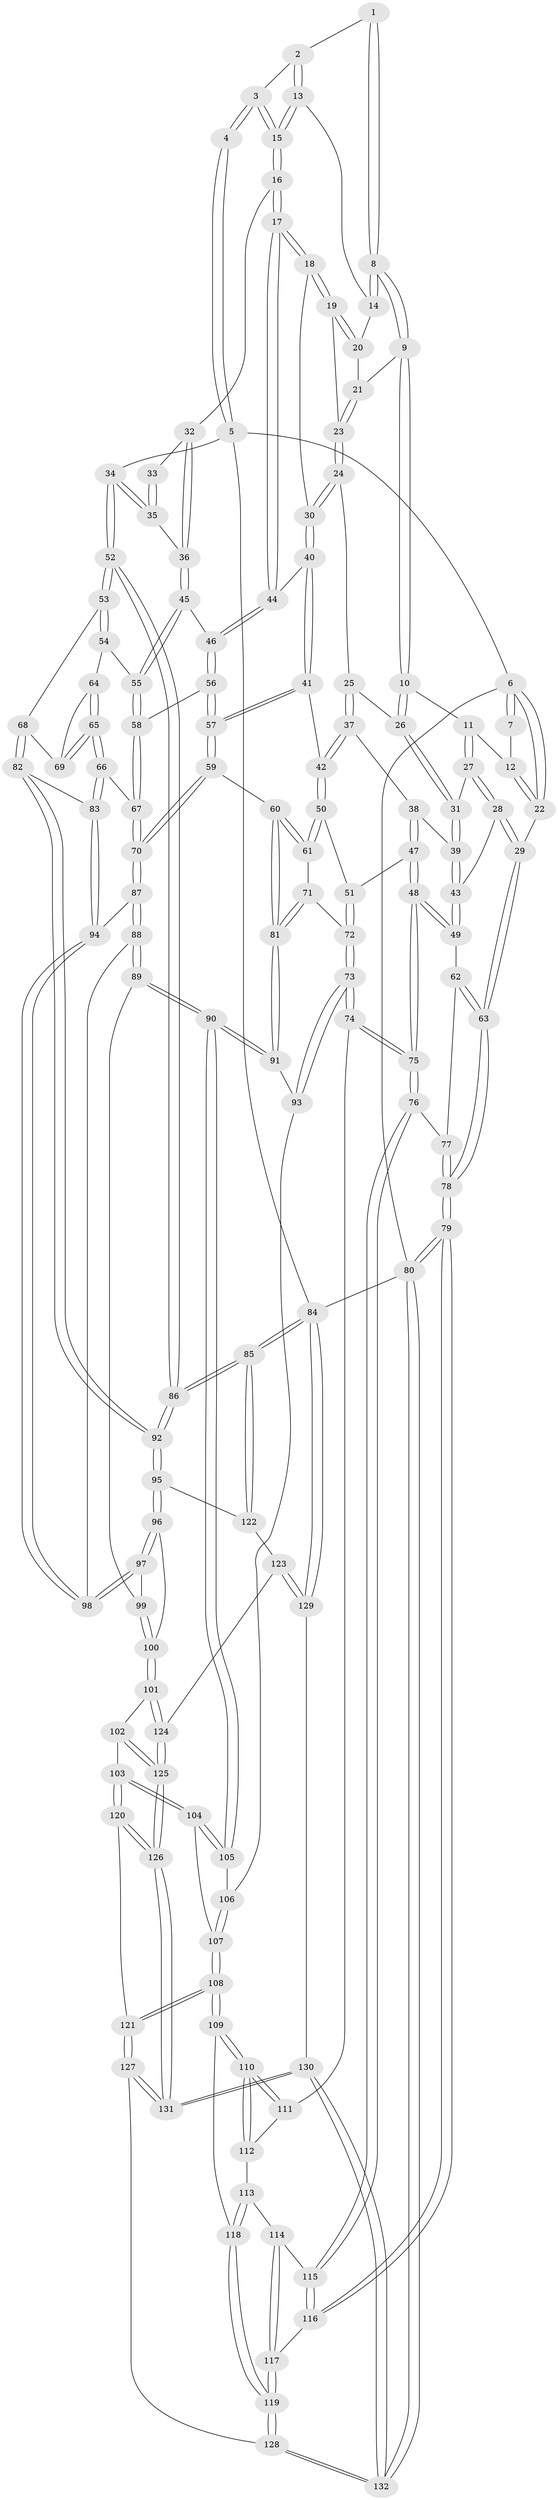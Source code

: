 // coarse degree distribution, {2: 0.06060606060606061, 3: 0.4090909090909091, 4: 0.5, 5: 0.015151515151515152, 6: 0.015151515151515152}
// Generated by graph-tools (version 1.1) at 2025/38/03/04/25 23:38:33]
// undirected, 132 vertices, 327 edges
graph export_dot {
  node [color=gray90,style=filled];
  1 [pos="+0.2445550899843135+0"];
  2 [pos="+0.5548174447951619+0"];
  3 [pos="+0.799180184399726+0"];
  4 [pos="+1+0"];
  5 [pos="+1+0"];
  6 [pos="+0+0"];
  7 [pos="+0.20841081948165693+0"];
  8 [pos="+0.3077029464272435+0.06488653336022951"];
  9 [pos="+0.30770138348745213+0.06511012879139416"];
  10 [pos="+0.21687515992180206+0.12004213619260713"];
  11 [pos="+0.16933516997637302+0.09648101210079943"];
  12 [pos="+0.15883721166412476+0.08686644337188805"];
  13 [pos="+0.5419408677171379+0"];
  14 [pos="+0.5112171514312495+0"];
  15 [pos="+0.665971424732639+0.1757658448936473"];
  16 [pos="+0.6663665793218531+0.1802773003346667"];
  17 [pos="+0.6401171632121361+0.2084807666480499"];
  18 [pos="+0.5140676063459555+0.15350247129895592"];
  19 [pos="+0.4940414081081614+0.09422636831254869"];
  20 [pos="+0.4917305142959705+0.03721965027976768"];
  21 [pos="+0.3251659787572805+0.08024729289644604"];
  22 [pos="+0+0.047933048565877844"];
  23 [pos="+0.3472980332251862+0.11377757980856315"];
  24 [pos="+0.37279407524090835+0.20259189278681236"];
  25 [pos="+0.2995629060718782+0.23122744786914218"];
  26 [pos="+0.21942282692306844+0.19077817179166934"];
  27 [pos="+0.09297521827048222+0.20883999869480244"];
  28 [pos="+0+0.21387298469467642"];
  29 [pos="+0+0.13026680088908274"];
  30 [pos="+0.40632537987122314+0.2197768260684086"];
  31 [pos="+0.17537614295295767+0.23444789086036383"];
  32 [pos="+0.7586731482239949+0.16423334154618174"];
  33 [pos="+0.8500356193378378+0.09645549099438916"];
  34 [pos="+1+0.219711135491666"];
  35 [pos="+0.9249644263530521+0.27684095970217965"];
  36 [pos="+0.8711582345733839+0.3134276539533567"];
  37 [pos="+0.29494153209817503+0.2524466191251191"];
  38 [pos="+0.25828126878007657+0.33378661450684644"];
  39 [pos="+0.1773135240602643+0.2709615246259312"];
  40 [pos="+0.42421910645720456+0.29421515792777986"];
  41 [pos="+0.4071541830544062+0.35211721527178985"];
  42 [pos="+0.394087871736503+0.3676176806567085"];
  43 [pos="+0.09321141635514396+0.3698077198167053"];
  44 [pos="+0.6349960637654646+0.2852161138926591"];
  45 [pos="+0.8574128334334173+0.33823527046952107"];
  46 [pos="+0.6352041994890087+0.28608811306803045"];
  47 [pos="+0.2739281699944404+0.3989996645442146"];
  48 [pos="+0.2572588038224269+0.41547328316752274"];
  49 [pos="+0.09565934726593929+0.3755905849574001"];
  50 [pos="+0.3882578560266247+0.3764766878753891"];
  51 [pos="+0.3313688834406151+0.39391835432022554"];
  52 [pos="+1+0.4363469718190379"];
  53 [pos="+1+0.4615807126265046"];
  54 [pos="+0.8821292797324638+0.3931644342991727"];
  55 [pos="+0.8572620587447302+0.3517088295945392"];
  56 [pos="+0.631776507696303+0.31284504458358803"];
  57 [pos="+0.5979229996946877+0.3940432673443274"];
  58 [pos="+0.7697717650647629+0.42404036769368186"];
  59 [pos="+0.5937013882955878+0.4657152294097321"];
  60 [pos="+0.5493870565042908+0.47931382799793293"];
  61 [pos="+0.4506824465958768+0.47566695813654325"];
  62 [pos="+0.07784430227468887+0.43960571762038086"];
  63 [pos="+0+0.5421211732011649"];
  64 [pos="+0.8816001754866994+0.39675341305327555"];
  65 [pos="+0.8368210830279524+0.533090536716532"];
  66 [pos="+0.8303578443291482+0.5395392665973717"];
  67 [pos="+0.7525665287328496+0.49144805539769"];
  68 [pos="+0.9803237577246029+0.5069264168623445"];
  69 [pos="+0.9227721352269007+0.5055666556656554"];
  70 [pos="+0.640710959505269+0.5190160112354957"];
  71 [pos="+0.4353434488904035+0.4983234135745933"];
  72 [pos="+0.37602836835403586+0.5477662960092816"];
  73 [pos="+0.317049339125518+0.6333268420451665"];
  74 [pos="+0.3114559612496561+0.6333573139940454"];
  75 [pos="+0.22216339029979645+0.6169190960156674"];
  76 [pos="+0.1872984229015238+0.6305730019308498"];
  77 [pos="+0.15242211710490292+0.6181119773621171"];
  78 [pos="+0+0.649409354740708"];
  79 [pos="+0+0.8310021478758207"];
  80 [pos="+0+1"];
  81 [pos="+0.48564398135654596+0.6006970406329497"];
  82 [pos="+0.9341796443770392+0.6111198852883137"];
  83 [pos="+0.8372575631297938+0.5833642088230221"];
  84 [pos="+1+1"];
  85 [pos="+1+1"];
  86 [pos="+1+0.9485804363613539"];
  87 [pos="+0.6411653190815726+0.569114724052969"];
  88 [pos="+0.6225283669809207+0.6385200512634415"];
  89 [pos="+0.6095010914583741+0.6589857578443954"];
  90 [pos="+0.5739465277796892+0.6794116380557704"];
  91 [pos="+0.4841002473275321+0.6104269787836998"];
  92 [pos="+1+0.8517615097022878"];
  93 [pos="+0.32232012896362183+0.6359052033472683"];
  94 [pos="+0.8123691492035471+0.6244827353384856"];
  95 [pos="+0.8528914583733376+0.7769112912992834"];
  96 [pos="+0.8410411701222505+0.765096849530075"];
  97 [pos="+0.8051543040925468+0.6902401940819782"];
  98 [pos="+0.8024032274139411+0.6759036506657422"];
  99 [pos="+0.6773579243153951+0.7252949893567103"];
  100 [pos="+0.6958689128288843+0.7759556496456355"];
  101 [pos="+0.6694336630622185+0.8272435450495494"];
  102 [pos="+0.6178871433498832+0.8242527065786297"];
  103 [pos="+0.546750018471223+0.7844147128844626"];
  104 [pos="+0.5383047589292154+0.7635955137898619"];
  105 [pos="+0.5619810850294205+0.7017351808363625"];
  106 [pos="+0.3418090885506464+0.65759746992585"];
  107 [pos="+0.4213317575610993+0.7679705536739418"];
  108 [pos="+0.3689256296370029+0.8781333567046273"];
  109 [pos="+0.33884195257635513+0.8584631285386635"];
  110 [pos="+0.3361523278386533+0.855815614769785"];
  111 [pos="+0.31161934027641464+0.6782998825565995"];
  112 [pos="+0.29229371736867815+0.8262834050789182"];
  113 [pos="+0.24349109765675486+0.8117197864605729"];
  114 [pos="+0.1816533006044429+0.7280188071090601"];
  115 [pos="+0.17949548342237+0.6856158590226857"];
  116 [pos="+0+0.861552301889069"];
  117 [pos="+0.1021658742571552+0.9083247625327329"];
  118 [pos="+0.21912405477089236+0.8859966149229138"];
  119 [pos="+0.1561724053212137+0.9696728757445878"];
  120 [pos="+0.5057959690468837+0.909063303287798"];
  121 [pos="+0.37404312184324723+0.8973900304452546"];
  122 [pos="+0.7678628472139415+0.8640435082431825"];
  123 [pos="+0.7338675920766732+0.888114611627213"];
  124 [pos="+0.6828847054695187+0.845002919517265"];
  125 [pos="+0.5968398816893218+0.9647526052293102"];
  126 [pos="+0.5816125321309034+1"];
  127 [pos="+0.37338193128316494+0.8989167155782163"];
  128 [pos="+0.23920114881686724+1"];
  129 [pos="+0.7064830282452097+1"];
  130 [pos="+0.6531204478527857+1"];
  131 [pos="+0.635611431569965+1"];
  132 [pos="+0.2433526017455449+1"];
  1 -- 2;
  1 -- 8;
  1 -- 8;
  2 -- 3;
  2 -- 13;
  2 -- 13;
  3 -- 4;
  3 -- 4;
  3 -- 15;
  3 -- 15;
  4 -- 5;
  4 -- 5;
  5 -- 6;
  5 -- 34;
  5 -- 84;
  6 -- 7;
  6 -- 7;
  6 -- 22;
  6 -- 22;
  6 -- 80;
  7 -- 12;
  8 -- 9;
  8 -- 9;
  8 -- 14;
  8 -- 14;
  9 -- 10;
  9 -- 10;
  9 -- 21;
  10 -- 11;
  10 -- 26;
  10 -- 26;
  11 -- 12;
  11 -- 27;
  11 -- 27;
  12 -- 22;
  12 -- 22;
  13 -- 14;
  13 -- 15;
  13 -- 15;
  14 -- 20;
  15 -- 16;
  15 -- 16;
  16 -- 17;
  16 -- 17;
  16 -- 32;
  17 -- 18;
  17 -- 18;
  17 -- 44;
  17 -- 44;
  18 -- 19;
  18 -- 19;
  18 -- 30;
  19 -- 20;
  19 -- 20;
  19 -- 23;
  20 -- 21;
  21 -- 23;
  21 -- 23;
  22 -- 29;
  23 -- 24;
  23 -- 24;
  24 -- 25;
  24 -- 30;
  24 -- 30;
  25 -- 26;
  25 -- 37;
  25 -- 37;
  26 -- 31;
  26 -- 31;
  27 -- 28;
  27 -- 28;
  27 -- 31;
  28 -- 29;
  28 -- 29;
  28 -- 43;
  29 -- 63;
  29 -- 63;
  30 -- 40;
  30 -- 40;
  31 -- 39;
  31 -- 39;
  32 -- 33;
  32 -- 36;
  32 -- 36;
  33 -- 35;
  33 -- 35;
  34 -- 35;
  34 -- 35;
  34 -- 52;
  34 -- 52;
  35 -- 36;
  36 -- 45;
  36 -- 45;
  37 -- 38;
  37 -- 42;
  37 -- 42;
  38 -- 39;
  38 -- 47;
  38 -- 47;
  39 -- 43;
  39 -- 43;
  40 -- 41;
  40 -- 41;
  40 -- 44;
  41 -- 42;
  41 -- 57;
  41 -- 57;
  42 -- 50;
  42 -- 50;
  43 -- 49;
  43 -- 49;
  44 -- 46;
  44 -- 46;
  45 -- 46;
  45 -- 55;
  45 -- 55;
  46 -- 56;
  46 -- 56;
  47 -- 48;
  47 -- 48;
  47 -- 51;
  48 -- 49;
  48 -- 49;
  48 -- 75;
  48 -- 75;
  49 -- 62;
  50 -- 51;
  50 -- 61;
  50 -- 61;
  51 -- 72;
  51 -- 72;
  52 -- 53;
  52 -- 53;
  52 -- 86;
  52 -- 86;
  53 -- 54;
  53 -- 54;
  53 -- 68;
  54 -- 55;
  54 -- 64;
  55 -- 58;
  55 -- 58;
  56 -- 57;
  56 -- 57;
  56 -- 58;
  57 -- 59;
  57 -- 59;
  58 -- 67;
  58 -- 67;
  59 -- 60;
  59 -- 70;
  59 -- 70;
  60 -- 61;
  60 -- 61;
  60 -- 81;
  60 -- 81;
  61 -- 71;
  62 -- 63;
  62 -- 63;
  62 -- 77;
  63 -- 78;
  63 -- 78;
  64 -- 65;
  64 -- 65;
  64 -- 69;
  65 -- 66;
  65 -- 66;
  65 -- 69;
  65 -- 69;
  66 -- 67;
  66 -- 83;
  66 -- 83;
  67 -- 70;
  67 -- 70;
  68 -- 69;
  68 -- 82;
  68 -- 82;
  70 -- 87;
  70 -- 87;
  71 -- 72;
  71 -- 81;
  71 -- 81;
  72 -- 73;
  72 -- 73;
  73 -- 74;
  73 -- 74;
  73 -- 93;
  73 -- 93;
  74 -- 75;
  74 -- 75;
  74 -- 111;
  75 -- 76;
  75 -- 76;
  76 -- 77;
  76 -- 115;
  76 -- 115;
  77 -- 78;
  77 -- 78;
  78 -- 79;
  78 -- 79;
  79 -- 80;
  79 -- 80;
  79 -- 116;
  79 -- 116;
  80 -- 132;
  80 -- 132;
  80 -- 84;
  81 -- 91;
  81 -- 91;
  82 -- 83;
  82 -- 92;
  82 -- 92;
  83 -- 94;
  83 -- 94;
  84 -- 85;
  84 -- 85;
  84 -- 129;
  84 -- 129;
  85 -- 86;
  85 -- 86;
  85 -- 122;
  85 -- 122;
  86 -- 92;
  86 -- 92;
  87 -- 88;
  87 -- 88;
  87 -- 94;
  88 -- 89;
  88 -- 89;
  88 -- 98;
  89 -- 90;
  89 -- 90;
  89 -- 99;
  90 -- 91;
  90 -- 91;
  90 -- 105;
  90 -- 105;
  91 -- 93;
  92 -- 95;
  92 -- 95;
  93 -- 106;
  94 -- 98;
  94 -- 98;
  95 -- 96;
  95 -- 96;
  95 -- 122;
  96 -- 97;
  96 -- 97;
  96 -- 100;
  97 -- 98;
  97 -- 98;
  97 -- 99;
  99 -- 100;
  99 -- 100;
  100 -- 101;
  100 -- 101;
  101 -- 102;
  101 -- 124;
  101 -- 124;
  102 -- 103;
  102 -- 125;
  102 -- 125;
  103 -- 104;
  103 -- 104;
  103 -- 120;
  103 -- 120;
  104 -- 105;
  104 -- 105;
  104 -- 107;
  105 -- 106;
  106 -- 107;
  106 -- 107;
  107 -- 108;
  107 -- 108;
  108 -- 109;
  108 -- 109;
  108 -- 121;
  108 -- 121;
  109 -- 110;
  109 -- 110;
  109 -- 118;
  110 -- 111;
  110 -- 111;
  110 -- 112;
  110 -- 112;
  111 -- 112;
  112 -- 113;
  113 -- 114;
  113 -- 118;
  113 -- 118;
  114 -- 115;
  114 -- 117;
  114 -- 117;
  115 -- 116;
  115 -- 116;
  116 -- 117;
  117 -- 119;
  117 -- 119;
  118 -- 119;
  118 -- 119;
  119 -- 128;
  119 -- 128;
  120 -- 121;
  120 -- 126;
  120 -- 126;
  121 -- 127;
  121 -- 127;
  122 -- 123;
  123 -- 124;
  123 -- 129;
  123 -- 129;
  124 -- 125;
  124 -- 125;
  125 -- 126;
  125 -- 126;
  126 -- 131;
  126 -- 131;
  127 -- 128;
  127 -- 131;
  127 -- 131;
  128 -- 132;
  128 -- 132;
  129 -- 130;
  130 -- 131;
  130 -- 131;
  130 -- 132;
  130 -- 132;
}
